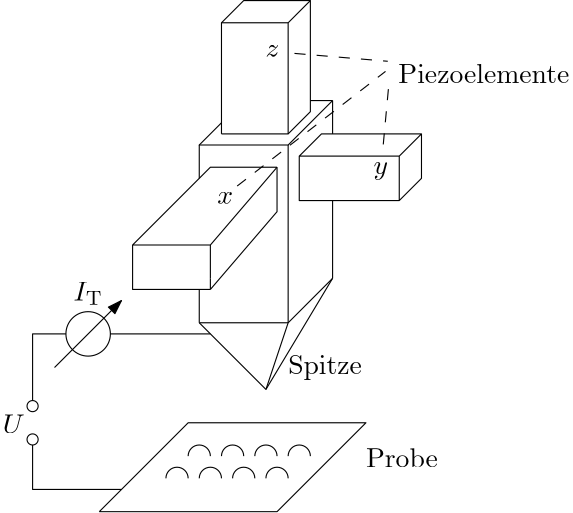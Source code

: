 <?xml version="1.0"?>
<!DOCTYPE ipe SYSTEM "ipe.dtd">
<ipe version="70005" creator="Ipe 7.1.5">
<info created="D:20141019100605" modified="D:20141023220322"/>
<ipestyle name="basic">
<symbol name="arrow/arc(spx)">
<path stroke="sym-stroke" fill="sym-stroke" pen="sym-pen">
0 0 m
-1 0.333 l
-1 -0.333 l
h
</path>
</symbol>
<symbol name="arrow/farc(spx)">
<path stroke="sym-stroke" fill="white" pen="sym-pen">
0 0 m
-1 0.333 l
-1 -0.333 l
h
</path>
</symbol>
<symbol name="mark/circle(sx)" transformations="translations">
<path fill="sym-stroke">
0.6 0 0 0.6 0 0 e
0.4 0 0 0.4 0 0 e
</path>
</symbol>
<symbol name="mark/disk(sx)" transformations="translations">
<path fill="sym-stroke">
0.6 0 0 0.6 0 0 e
</path>
</symbol>
<symbol name="mark/fdisk(sfx)" transformations="translations">
<group>
<path fill="sym-fill">
0.5 0 0 0.5 0 0 e
</path>
<path fill="sym-stroke" fillrule="eofill">
0.6 0 0 0.6 0 0 e
0.4 0 0 0.4 0 0 e
</path>
</group>
</symbol>
<symbol name="mark/box(sx)" transformations="translations">
<path fill="sym-stroke" fillrule="eofill">
-0.6 -0.6 m
0.6 -0.6 l
0.6 0.6 l
-0.6 0.6 l
h
-0.4 -0.4 m
0.4 -0.4 l
0.4 0.4 l
-0.4 0.4 l
h
</path>
</symbol>
<symbol name="mark/square(sx)" transformations="translations">
<path fill="sym-stroke">
-0.6 -0.6 m
0.6 -0.6 l
0.6 0.6 l
-0.6 0.6 l
h
</path>
</symbol>
<symbol name="mark/fsquare(sfx)" transformations="translations">
<group>
<path fill="sym-fill">
-0.5 -0.5 m
0.5 -0.5 l
0.5 0.5 l
-0.5 0.5 l
h
</path>
<path fill="sym-stroke" fillrule="eofill">
-0.6 -0.6 m
0.6 -0.6 l
0.6 0.6 l
-0.6 0.6 l
h
-0.4 -0.4 m
0.4 -0.4 l
0.4 0.4 l
-0.4 0.4 l
h
</path>
</group>
</symbol>
<symbol name="mark/cross(sx)" transformations="translations">
<group>
<path fill="sym-stroke">
-0.43 -0.57 m
0.57 0.43 l
0.43 0.57 l
-0.57 -0.43 l
h
</path>
<path fill="sym-stroke">
-0.43 0.57 m
0.57 -0.43 l
0.43 -0.57 l
-0.57 0.43 l
h
</path>
</group>
</symbol>
<symbol name="arrow/fnormal(spx)">
<path stroke="sym-stroke" fill="white" pen="sym-pen">
0 0 m
-1 0.333 l
-1 -0.333 l
h
</path>
</symbol>
<symbol name="arrow/pointed(spx)">
<path stroke="sym-stroke" fill="sym-stroke" pen="sym-pen">
0 0 m
-1 0.333 l
-0.8 0 l
-1 -0.333 l
h
</path>
</symbol>
<symbol name="arrow/fpointed(spx)">
<path stroke="sym-stroke" fill="white" pen="sym-pen">
0 0 m
-1 0.333 l
-0.8 0 l
-1 -0.333 l
h
</path>
</symbol>
<symbol name="arrow/linear(spx)">
<path stroke="sym-stroke" pen="sym-pen">
-1 0.333 m
0 0 l
-1 -0.333 l
</path>
</symbol>
<symbol name="arrow/fdouble(spx)">
<path stroke="sym-stroke" fill="white" pen="sym-pen">
0 0 m
-1 0.333 l
-1 -0.333 l
h
-1 0 m
-2 0.333 l
-2 -0.333 l
h
</path>
</symbol>
<symbol name="arrow/double(spx)">
<path stroke="sym-stroke" fill="sym-stroke" pen="sym-pen">
0 0 m
-1 0.333 l
-1 -0.333 l
h
-1 0 m
-2 0.333 l
-2 -0.333 l
h
</path>
</symbol>
<pen name="heavier" value="0.8"/>
<pen name="fat" value="1.2"/>
<pen name="ultrafat" value="2"/>
<symbolsize name="large" value="5"/>
<symbolsize name="small" value="2"/>
<symbolsize name="tiny" value="1.1"/>
<arrowsize name="large" value="10"/>
<arrowsize name="small" value="5"/>
<arrowsize name="tiny" value="3"/>
<color name="red" value="1 0 0"/>
<color name="green" value="0 1 0"/>
<color name="blue" value="0 0 1"/>
<color name="yellow" value="1 1 0"/>
<color name="orange" value="1 0.647 0"/>
<color name="gold" value="1 0.843 0"/>
<color name="purple" value="0.627 0.125 0.941"/>
<color name="gray" value="0.745"/>
<color name="brown" value="0.647 0.165 0.165"/>
<color name="navy" value="0 0 0.502"/>
<color name="pink" value="1 0.753 0.796"/>
<color name="seagreen" value="0.18 0.545 0.341"/>
<color name="turquoise" value="0.251 0.878 0.816"/>
<color name="violet" value="0.933 0.51 0.933"/>
<color name="darkblue" value="0 0 0.545"/>
<color name="darkcyan" value="0 0.545 0.545"/>
<color name="darkgray" value="0.663"/>
<color name="darkgreen" value="0 0.392 0"/>
<color name="darkmagenta" value="0.545 0 0.545"/>
<color name="darkorange" value="1 0.549 0"/>
<color name="darkred" value="0.545 0 0"/>
<color name="lightblue" value="0.678 0.847 0.902"/>
<color name="lightcyan" value="0.878 1 1"/>
<color name="lightgray" value="0.827"/>
<color name="lightgreen" value="0.565 0.933 0.565"/>
<color name="lightyellow" value="1 1 0.878"/>
<dashstyle name="dashed" value="[4] 0"/>
<dashstyle name="dotted" value="[1 3] 0"/>
<dashstyle name="dash dotted" value="[4 2 1 2] 0"/>
<dashstyle name="dash dot dotted" value="[4 2 1 2 1 2] 0"/>
<textsize name="large" value="\large"/>
<textsize name="Large" value="\Large"/>
<textsize name="LARGE" value="\LARGE"/>
<textsize name="huge" value="\huge"/>
<textsize name="Huge" value="\Huge"/>
<textsize name="small" value="\small"/>
<textsize name="footnote" value="\footnotesize"/>
<textsize name="tiny" value="\tiny"/>
<textstyle name="center" begin="\begin{center}" end="\end{center}"/>
<textstyle name="itemize" begin="\begin{itemize}" end="\end{itemize}"/>
<textstyle name="item" begin="\begin{itemize}\item{}" end="\end{itemize}"/>
<gridsize name="4 pts" value="4"/>
<gridsize name="8 pts (~3 mm)" value="8"/>
<gridsize name="16 pts (~6 mm)" value="16"/>
<gridsize name="32 pts (~12 mm)" value="32"/>
<gridsize name="10 pts (~3.5 mm)" value="10"/>
<gridsize name="20 pts (~7 mm)" value="20"/>
<gridsize name="14 pts (~5 mm)" value="14"/>
<gridsize name="28 pts (~10 mm)" value="28"/>
<gridsize name="56 pts (~20 mm)" value="56"/>
<anglesize name="90 deg" value="90"/>
<anglesize name="60 deg" value="60"/>
<anglesize name="45 deg" value="45"/>
<anglesize name="30 deg" value="30"/>
<anglesize name="22.5 deg" value="22.5"/>
<tiling name="falling" angle="-60" step="4" width="1"/>
<tiling name="rising" angle="30" step="4" width="1"/>
</ipestyle>
<page>
<layer name="alpha"/>
<view layers="alpha" active="alpha"/>
<path layer="alpha" matrix="1 0 0 1 -4 12" stroke="black">
192 640 m
256 640 l
288 672 l
224 672 l
192 640 l
192 640 l
192 640 l
192 640 l
</path>
<text matrix="1 0 0 1 -4 12" transformations="translations" pos="288 656" stroke="black" type="label" width="25.903" height="6.918" depth="0" valign="baseline">Probe</text>
<text transformations="translations" pos="256 704" stroke="black" type="label" width="26.567" height="6.815" depth="1.93" valign="center">Spitze</text>
<path stroke="black">
224 720 m
256 720 l
256 720 l
</path>
<path stroke="black">
248 696 m
272 736 l
</path>
<path stroke="black">
248 696 m
256 720 l
</path>
<path stroke="black">
248 696 m
224 720 l
</path>
<path stroke="black">
256 784 m
256 720 l
</path>
<path stroke="black">
232 788 m
256 788 l
256 828 l
232 828 l
232 788 l
232 788 l
</path>
<path stroke="black">
256 788 m
264 796 l
264 836 l
256 828 l
</path>
<path stroke="black">
264 836 m
240 836 l
232 828 l
</path>
<path stroke="black">
224 784 m
232 792 l
</path>
<path stroke="black">
272 800 m
264 800 l
</path>
<path stroke="black">
228 784 m
224 784 l
256 784 l
272 800 l
</path>
<path stroke="black">
256 720 m
272 736 l
</path>
<path stroke="black">
260 780 m
268 788 l
304 788 l
296 780 l
260 780 l
260 764 l
296 764 l
296 780 l
304 788 l
304 772 l
296 764 l
</path>
<path stroke="black">
272 800 m
272 788 l
</path>
<path stroke="black">
272 764 m
272 736 l
</path>
<path stroke="black">
252 776 m
228 776 l
200 748 l
228 748 l
252 776 l
252 776 l
</path>
<path stroke="black">
252 776 m
252 760 l
228 732 l
</path>
<path stroke="black">
228 748 m
228 736 l
</path>
<path stroke="black">
228 732 m
228 736 l
</path>
<path stroke="black">
228 732 m
200 732 l
200 748 l
</path>
<path stroke="black">
224 784 m
224 772 l
</path>
<path stroke="black">
224 732 m
224 720 l
</path>
<text matrix="1 0 0 1 -49.5623 -9.13819" transformations="translations" pos="280 772" stroke="black" type="label" width="5.694" height="4.289" depth="0" valign="baseline">$x$</text>
<text matrix="1 0 0 1 31.8379 63.7494" transformations="translations" pos="216 752" stroke="black" type="label" width="5.071" height="4.289" depth="0" valign="baseline">$z$</text>
<text matrix="1 0 0 1 42.763 -46.4351" transformations="translations" pos="244 820" stroke="black" type="label" width="5.242" height="4.297" depth="1.93" valign="baseline">$y$</text>
<path stroke="black" dash="dashed">
258.28 816.975 m
291.862 814.142 l
291.862 814.142 l
</path>
<path stroke="black" dash="dashed">
237.645 769.231 m
291.053 810.501 l
</path>
<path stroke="black" dash="dashed">
290.244 784.201 m
292.267 806.05 l
</path>
<text matrix="1 0 0 1 -1.24495 -6.536" transformations="translations" pos="296.92 812.832" stroke="black" type="label" width="61.575" height="6.918" depth="0" valign="baseline">Piezoelemente</text>
<path stroke="black">
164 676 m
164 660 l
196 660 l
</path>
<path stroke="black">
2 0 0 2 164 690 e
</path>
<path stroke="black">
2 0 0 2 164 678 e
</path>
<text matrix="1 0 0 1 5.26711 -3.83062" transformations="translations" pos="148 684" stroke="black" type="label" width="7.888" height="6.808" depth="0" valign="baseline">$U$</text>
<path stroke="black">
228 672 m
4 0 0 4 224 672 220 672 a
</path>
<path stroke="black">
240 672 m
4 0 0 4 236 672 232 672 a
</path>
<path stroke="black">
252 672 m
4 0 0 4 248 672 244 672 a
</path>
<path stroke="black">
264 672 m
4 0 0 4 260 672 256 672 a
</path>
<path stroke="black">
232 664 m
4 0 0 4 228 664 224 664 a
</path>
<path stroke="black">
244 664 m
4 0 0 4 240 664 236 664 a
</path>
<path stroke="black">
256 664 m
4 0 0 4 252 664 248 664 a
</path>
<path stroke="black">
220 664 m
4 0 0 4 216 664 212 664 a
</path>
<path stroke="black">
164 692 m
164 716 l
176 716 l
</path>
<path stroke="black">
192 716 m
228 716 l
</path>
<path stroke="black">
8 0 0 8 184 716 e
</path>
<path stroke="black" rarrow="normal/small">
196 728 m
172 704 l
176 708 l
</path>
<text matrix="1 0 0 1 4 -4" transformations="translations" pos="180 732" stroke="black" type="label" width="10.565" height="6.812" depth="1.49" halign="center" valign="baseline">$I_\mathrm{T}$</text>
</page>
</ipe>
